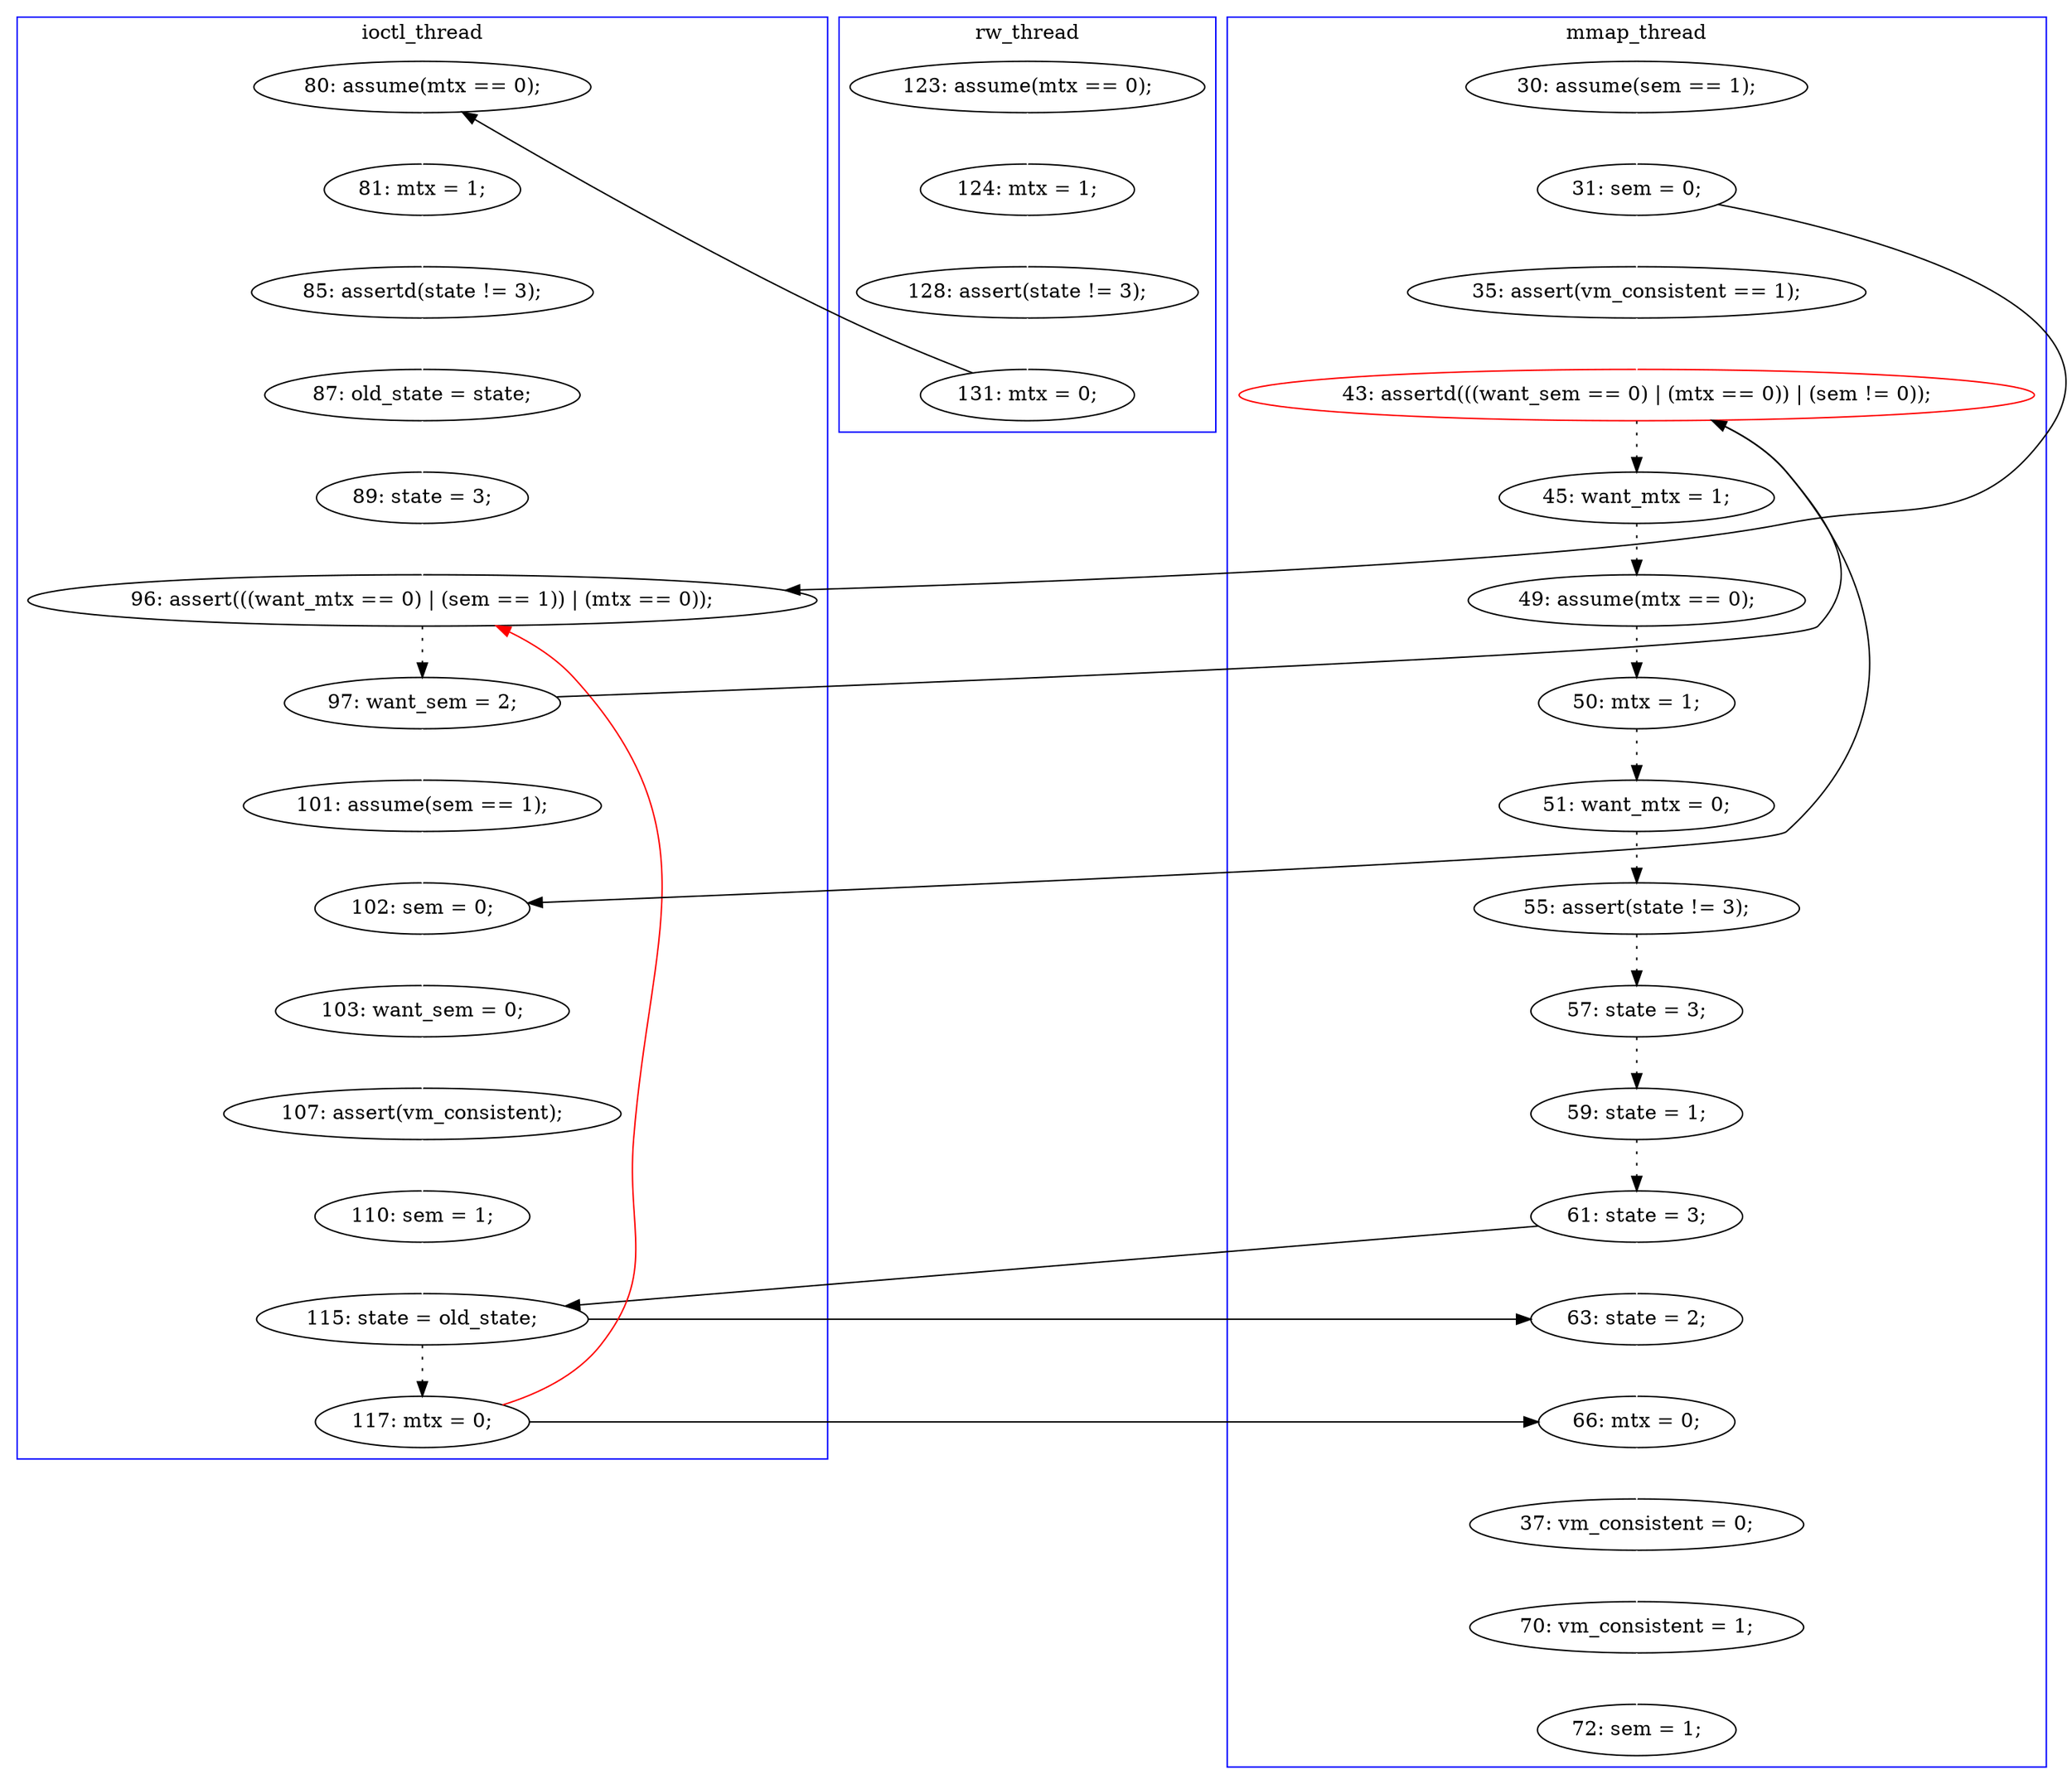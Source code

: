 digraph Counterexample {
	44 -> 46 [color = black, style = solid, constraint = false]
	42 -> 44 [color = black, style = solid, constraint = false]
	17 -> 18 [color = white, style = solid]
	13 -> 28 [color = white, style = solid]
	13 -> 26 [color = black, style = solid, constraint = false]
	18 -> 19 [color = white, style = solid]
	24 -> 26 [color = white, style = solid]
	33 -> 34 [color = black, style = dotted]
	44 -> 45 [color = black, style = dotted]
	39 -> 43 [color = white, style = solid]
	42 -> 46 [color = white, style = solid]
	46 -> 48 [color = white, style = solid]
	30 -> 31 [color = black, style = dotted]
	31 -> 32 [color = black, style = dotted]
	29 -> 36 [color = black, style = solid, constraint = false]
	35 -> 36 [color = white, style = solid]
	36 -> 37 [color = white, style = solid]
	19 -> 20 [color = black, style = solid, constraint = false]
	12 -> 13 [color = white, style = solid]
	20 -> 21 [color = white, style = solid]
	37 -> 39 [color = white, style = solid]
	34 -> 38 [color = black, style = dotted]
	50 -> 51 [color = white, style = solid]
	27 -> 35 [color = white, style = solid]
	40 -> 42 [color = black, style = dotted]
	16 -> 17 [color = white, style = solid]
	38 -> 40 [color = black, style = dotted]
	22 -> 23 [color = white, style = solid]
	28 -> 29 [color = white, style = solid]
	27 -> 29 [color = black, style = solid, constraint = false]
	45 -> 26 [color = red, style = solid, constraint = false]
	21 -> 22 [color = white, style = solid]
	32 -> 33 [color = black, style = dotted]
	23 -> 24 [color = white, style = solid]
	26 -> 27 [color = black, style = dotted]
	48 -> 49 [color = white, style = solid]
	43 -> 44 [color = white, style = solid]
	45 -> 48 [color = black, style = solid, constraint = false]
	49 -> 50 [color = white, style = solid]
	29 -> 30 [color = black, style = dotted]
	subgraph cluster3 {
		label = rw_thread
		color = blue
		17  [label = "124: mtx = 1;"]
		16  [label = "123: assume(mtx == 0);"]
		19  [label = "131: mtx = 0;"]
		18  [label = "128: assert(state != 3);"]
	}
	subgraph cluster2 {
		label = ioctl_thread
		color = blue
		36  [label = "102: sem = 0;"]
		27  [label = "97: want_sem = 2;"]
		20  [label = "80: assume(mtx == 0);"]
		39  [label = "107: assert(vm_consistent);"]
		26  [label = "96: assert(((want_mtx == 0) | (sem == 1)) | (mtx == 0));"]
		44  [label = "115: state = old_state;"]
		21  [label = "81: mtx = 1;"]
		43  [label = "110: sem = 1;"]
		45  [label = "117: mtx = 0;"]
		24  [label = "89: state = 3;"]
		23  [label = "87: old_state = state;"]
		22  [label = "85: assertd(state != 3);"]
		35  [label = "101: assume(sem == 1);"]
		37  [label = "103: want_sem = 0;"]
	}
	subgraph cluster1 {
		label = mmap_thread
		color = blue
		31  [label = "49: assume(mtx == 0);"]
		40  [label = "59: state = 1;"]
		30  [label = "45: want_mtx = 1;"]
		34  [label = "55: assert(state != 3);"]
		12  [label = "30: assume(sem == 1);"]
		38  [label = "57: state = 3;"]
		48  [label = "66: mtx = 0;"]
		50  [label = "70: vm_consistent = 1;"]
		42  [label = "61: state = 3;"]
		28  [label = "35: assert(vm_consistent == 1);"]
		13  [label = "31: sem = 0;"]
		29  [label = "43: assertd(((want_sem == 0) | (mtx == 0)) | (sem != 0));", color = red]
		49  [label = "37: vm_consistent = 0;"]
		46  [label = "63: state = 2;"]
		32  [label = "50: mtx = 1;"]
		51  [label = "72: sem = 1;"]
		33  [label = "51: want_mtx = 0;"]
	}
}